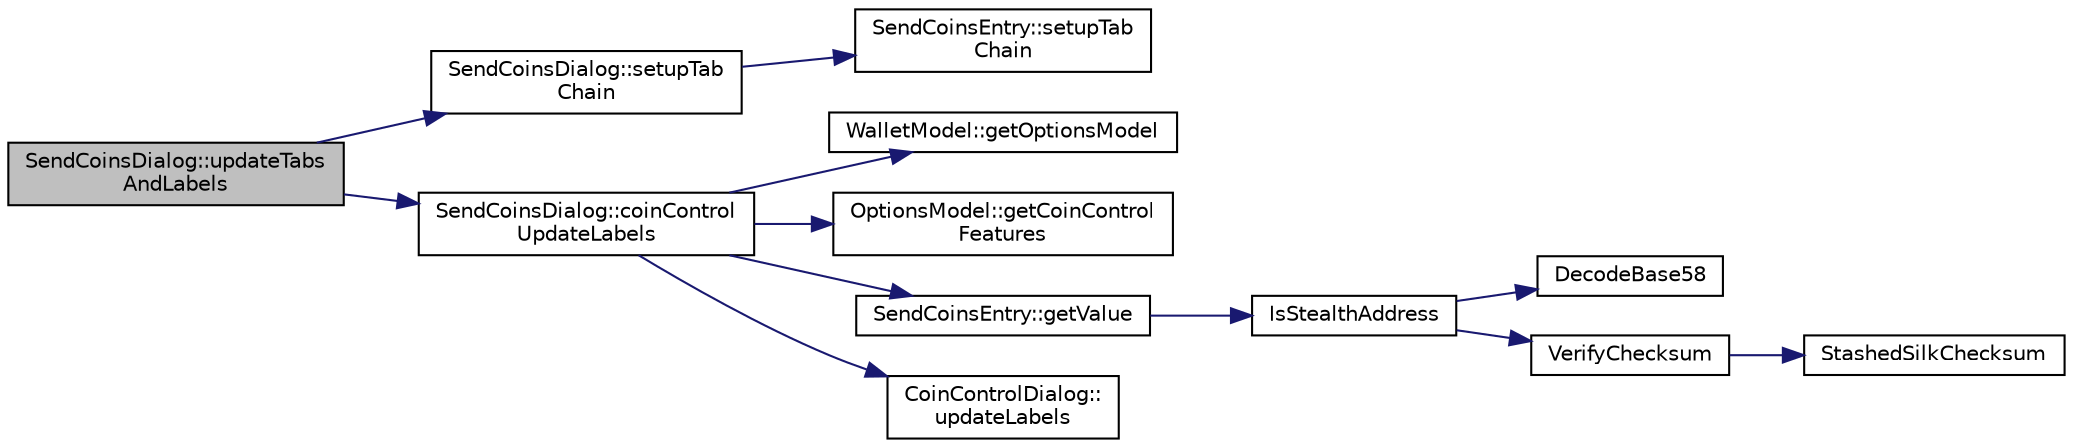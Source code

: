 digraph "SendCoinsDialog::updateTabsAndLabels"
{
  edge [fontname="Helvetica",fontsize="10",labelfontname="Helvetica",labelfontsize="10"];
  node [fontname="Helvetica",fontsize="10",shape=record];
  rankdir="LR";
  Node881 [label="SendCoinsDialog::updateTabs\lAndLabels",height=0.2,width=0.4,color="black", fillcolor="grey75", style="filled", fontcolor="black"];
  Node881 -> Node882 [color="midnightblue",fontsize="10",style="solid",fontname="Helvetica"];
  Node882 [label="SendCoinsDialog::setupTab\lChain",height=0.2,width=0.4,color="black", fillcolor="white", style="filled",URL="$class_send_coins_dialog.html#a689658987f2af0896f25bf37bb945d91",tooltip="Set up the tab chain manually, as Qt messes up the tab chain by default in some cases (issue https://..."];
  Node882 -> Node883 [color="midnightblue",fontsize="10",style="solid",fontname="Helvetica"];
  Node883 [label="SendCoinsEntry::setupTab\lChain",height=0.2,width=0.4,color="black", fillcolor="white", style="filled",URL="$class_send_coins_entry.html#aa431a0bf53174b3a012fe224e472bc13",tooltip="Set up the tab chain manually, as Qt messes up the tab chain by default in some cases (issue https://..."];
  Node881 -> Node884 [color="midnightblue",fontsize="10",style="solid",fontname="Helvetica"];
  Node884 [label="SendCoinsDialog::coinControl\lUpdateLabels",height=0.2,width=0.4,color="black", fillcolor="white", style="filled",URL="$class_send_coins_dialog.html#ae4f429aabcaf309aa314b90049be2a74"];
  Node884 -> Node885 [color="midnightblue",fontsize="10",style="solid",fontname="Helvetica"];
  Node885 [label="WalletModel::getOptionsModel",height=0.2,width=0.4,color="black", fillcolor="white", style="filled",URL="$class_wallet_model.html#a96d53e56b3f8f07537ea2523f7a7d300"];
  Node884 -> Node886 [color="midnightblue",fontsize="10",style="solid",fontname="Helvetica"];
  Node886 [label="OptionsModel::getCoinControl\lFeatures",height=0.2,width=0.4,color="black", fillcolor="white", style="filled",URL="$class_options_model.html#ace6c871068f613aee277e37bfdc988c0"];
  Node884 -> Node887 [color="midnightblue",fontsize="10",style="solid",fontname="Helvetica"];
  Node887 [label="SendCoinsEntry::getValue",height=0.2,width=0.4,color="black", fillcolor="white", style="filled",URL="$class_send_coins_entry.html#af36fb0ed9e2e07079c1a982b31e793c8"];
  Node887 -> Node888 [color="midnightblue",fontsize="10",style="solid",fontname="Helvetica"];
  Node888 [label="IsStealthAddress",height=0.2,width=0.4,color="black", fillcolor="white", style="filled",URL="$stealth_8cpp.html#a26c89afcb720e8b1a9c9dadaee26757b"];
  Node888 -> Node889 [color="midnightblue",fontsize="10",style="solid",fontname="Helvetica"];
  Node889 [label="DecodeBase58",height=0.2,width=0.4,color="black", fillcolor="white", style="filled",URL="$base58_8cpp.html#a0f74d1d6e7e982cad4b0e538acea4538",tooltip="Decode a base58-encoded string (psz) into a byte vector (vchRet). "];
  Node888 -> Node890 [color="midnightblue",fontsize="10",style="solid",fontname="Helvetica"];
  Node890 [label="VerifyChecksum",height=0.2,width=0.4,color="black", fillcolor="white", style="filled",URL="$stealth_8cpp.html#a5ff6f6775db5f747f5088c7ef8264b74"];
  Node890 -> Node891 [color="midnightblue",fontsize="10",style="solid",fontname="Helvetica"];
  Node891 [label="StashedSilkChecksum",height=0.2,width=0.4,color="black", fillcolor="white", style="filled",URL="$stealth_8cpp.html#abb79a3b98a10b85daf3f3ff35c1cbfa8"];
  Node884 -> Node892 [color="midnightblue",fontsize="10",style="solid",fontname="Helvetica"];
  Node892 [label="CoinControlDialog::\lupdateLabels",height=0.2,width=0.4,color="black", fillcolor="white", style="filled",URL="$class_coin_control_dialog.html#a4fc60e89b097952ff22dc0f9c58c87d9"];
}
